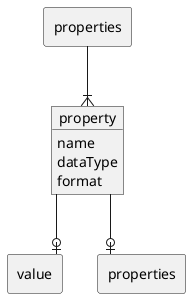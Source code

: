 @startuml
allowmixing
skinparam linetype ortho

rectangle "properties" as p1
rectangle "value" as c1
rectangle "properties" as c2
object "property" as e
e : name
e : dataType
e : format
p1 --|{ e
e --o| c1
e --o| c2
@enduml